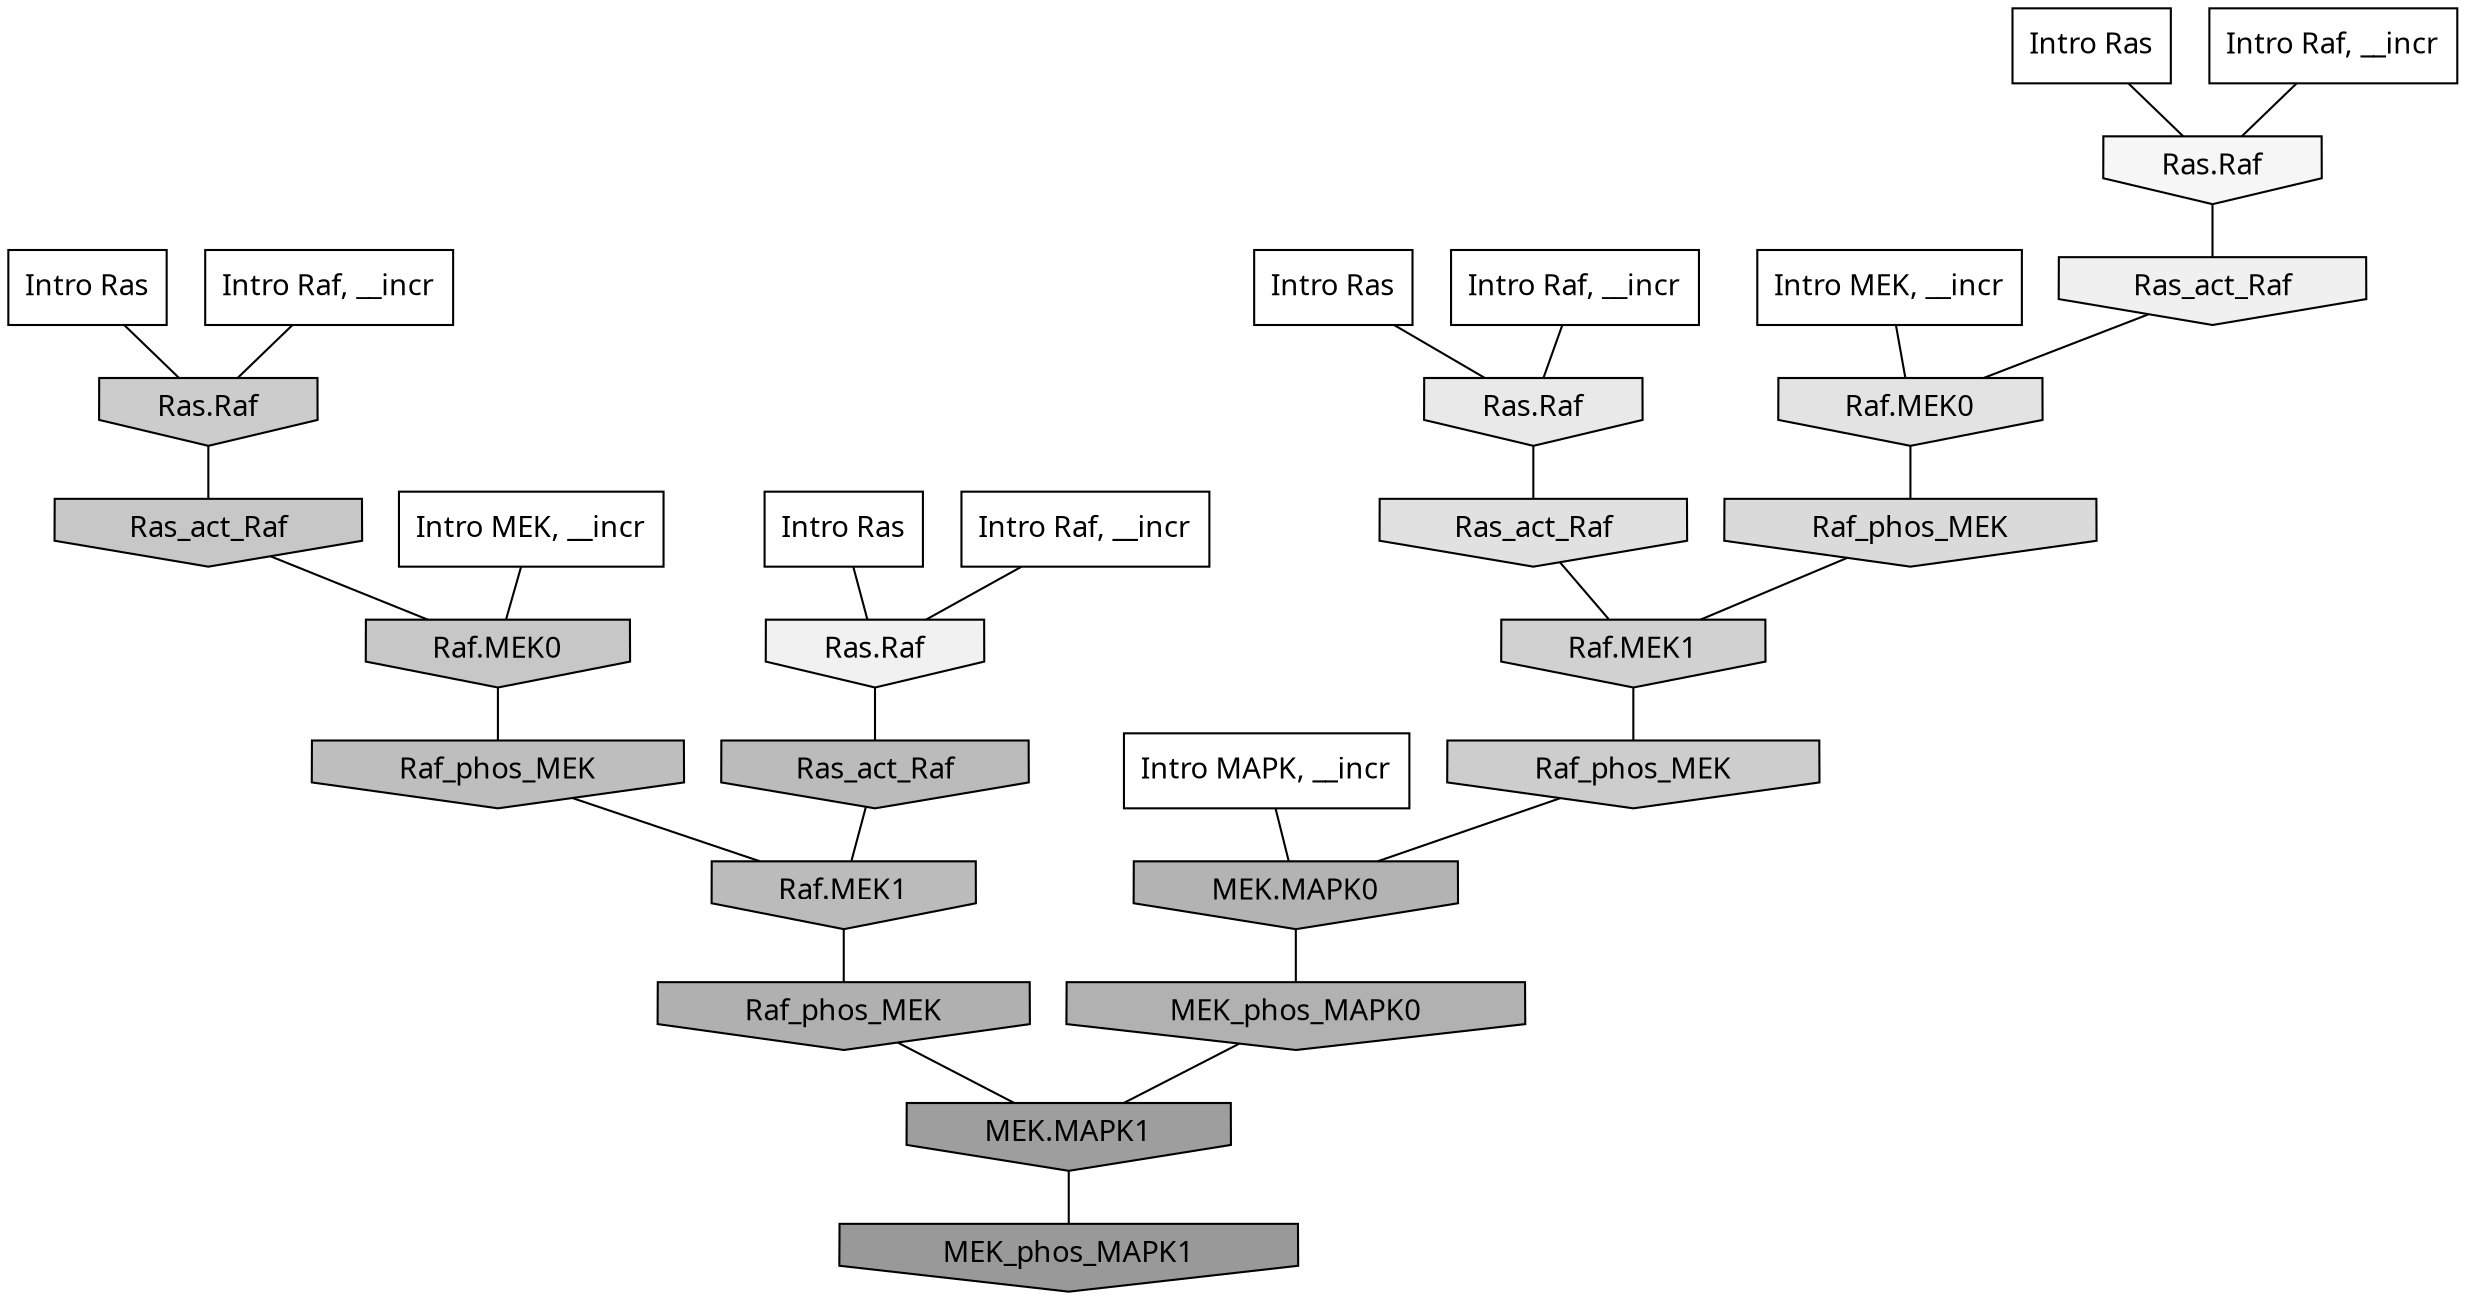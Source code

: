 digraph G{
  rankdir="TB";
  ranksep=0.30;
  node [fontname="CMU Serif"];
  edge [fontname="CMU Serif"];
  
  16 [label="Intro Ras", shape=rectangle, style=filled, fillcolor="0.000 0.000 1.000"]
  
  17 [label="Intro Ras", shape=rectangle, style=filled, fillcolor="0.000 0.000 1.000"]
  
  18 [label="Intro Ras", shape=rectangle, style=filled, fillcolor="0.000 0.000 1.000"]
  
  60 [label="Intro Ras", shape=rectangle, style=filled, fillcolor="0.000 0.000 1.000"]
  
  345 [label="Intro Raf, __incr", shape=rectangle, style=filled, fillcolor="0.000 0.000 1.000"]
  
  529 [label="Intro Raf, __incr", shape=rectangle, style=filled, fillcolor="0.000 0.000 1.000"]
  
  692 [label="Intro Raf, __incr", shape=rectangle, style=filled, fillcolor="0.000 0.000 1.000"]
  
  1013 [label="Intro Raf, __incr", shape=rectangle, style=filled, fillcolor="0.000 0.000 1.000"]
  
  1961 [label="Intro MEK, __incr", shape=rectangle, style=filled, fillcolor="0.000 0.000 1.000"]
  
  2027 [label="Intro MEK, __incr", shape=rectangle, style=filled, fillcolor="0.000 0.000 1.000"]
  
  2697 [label="Intro MAPK, __incr", shape=rectangle, style=filled, fillcolor="0.000 0.000 1.000"]
  
  3567 [label="Ras.Raf", shape=invhouse, style=filled, fillcolor="0.000 0.000 0.962"]
  
  3748 [label="Ras.Raf", shape=invhouse, style=filled, fillcolor="0.000 0.000 0.943"]
  
  3781 [label="Ras_act_Raf", shape=invhouse, style=filled, fillcolor="0.000 0.000 0.941"]
  
  4204 [label="Ras.Raf", shape=invhouse, style=filled, fillcolor="0.000 0.000 0.913"]
  
  4560 [label="Raf.MEK0", shape=invhouse, style=filled, fillcolor="0.000 0.000 0.889"]
  
  4657 [label="Ras_act_Raf", shape=invhouse, style=filled, fillcolor="0.000 0.000 0.882"]
  
  5122 [label="Raf_phos_MEK", shape=invhouse, style=filled, fillcolor="0.000 0.000 0.854"]
  
  5748 [label="Raf.MEK1", shape=invhouse, style=filled, fillcolor="0.000 0.000 0.819"]
  
  6057 [label="Raf_phos_MEK", shape=invhouse, style=filled, fillcolor="0.000 0.000 0.803"]
  
  6125 [label="Ras.Raf", shape=invhouse, style=filled, fillcolor="0.000 0.000 0.800"]
  
  6572 [label="Ras_act_Raf", shape=invhouse, style=filled, fillcolor="0.000 0.000 0.781"]
  
  6575 [label="Raf.MEK0", shape=invhouse, style=filled, fillcolor="0.000 0.000 0.781"]
  
  7699 [label="Raf_phos_MEK", shape=invhouse, style=filled, fillcolor="0.000 0.000 0.743"]
  
  8046 [label="Ras_act_Raf", shape=invhouse, style=filled, fillcolor="0.000 0.000 0.733"]
  
  8050 [label="Raf.MEK1", shape=invhouse, style=filled, fillcolor="0.000 0.000 0.733"]
  
  9131 [label="MEK.MAPK0", shape=invhouse, style=filled, fillcolor="0.000 0.000 0.701"]
  
  9500 [label="MEK_phos_MAPK0", shape=invhouse, style=filled, fillcolor="0.000 0.000 0.693"]
  
  9649 [label="Raf_phos_MEK", shape=invhouse, style=filled, fillcolor="0.000 0.000 0.690"]
  
  13541 [label="MEK.MAPK1", shape=invhouse, style=filled, fillcolor="0.000 0.000 0.619"]
  
  14975 [label="MEK_phos_MAPK1", shape=invhouse, style=filled, fillcolor="0.000 0.000 0.600"]
  
  
  13541 -> 14975 [dir=none, color="0.000 0.000 0.000"] 
  9649 -> 13541 [dir=none, color="0.000 0.000 0.000"] 
  9500 -> 13541 [dir=none, color="0.000 0.000 0.000"] 
  9131 -> 9500 [dir=none, color="0.000 0.000 0.000"] 
  8050 -> 9649 [dir=none, color="0.000 0.000 0.000"] 
  8046 -> 8050 [dir=none, color="0.000 0.000 0.000"] 
  7699 -> 8050 [dir=none, color="0.000 0.000 0.000"] 
  6575 -> 7699 [dir=none, color="0.000 0.000 0.000"] 
  6572 -> 6575 [dir=none, color="0.000 0.000 0.000"] 
  6125 -> 6572 [dir=none, color="0.000 0.000 0.000"] 
  6057 -> 9131 [dir=none, color="0.000 0.000 0.000"] 
  5748 -> 6057 [dir=none, color="0.000 0.000 0.000"] 
  5122 -> 5748 [dir=none, color="0.000 0.000 0.000"] 
  4657 -> 5748 [dir=none, color="0.000 0.000 0.000"] 
  4560 -> 5122 [dir=none, color="0.000 0.000 0.000"] 
  4204 -> 4657 [dir=none, color="0.000 0.000 0.000"] 
  3781 -> 4560 [dir=none, color="0.000 0.000 0.000"] 
  3748 -> 8046 [dir=none, color="0.000 0.000 0.000"] 
  3567 -> 3781 [dir=none, color="0.000 0.000 0.000"] 
  2697 -> 9131 [dir=none, color="0.000 0.000 0.000"] 
  2027 -> 4560 [dir=none, color="0.000 0.000 0.000"] 
  1961 -> 6575 [dir=none, color="0.000 0.000 0.000"] 
  1013 -> 4204 [dir=none, color="0.000 0.000 0.000"] 
  692 -> 3748 [dir=none, color="0.000 0.000 0.000"] 
  529 -> 6125 [dir=none, color="0.000 0.000 0.000"] 
  345 -> 3567 [dir=none, color="0.000 0.000 0.000"] 
  60 -> 3567 [dir=none, color="0.000 0.000 0.000"] 
  18 -> 4204 [dir=none, color="0.000 0.000 0.000"] 
  17 -> 3748 [dir=none, color="0.000 0.000 0.000"] 
  16 -> 6125 [dir=none, color="0.000 0.000 0.000"] 
  
  }
